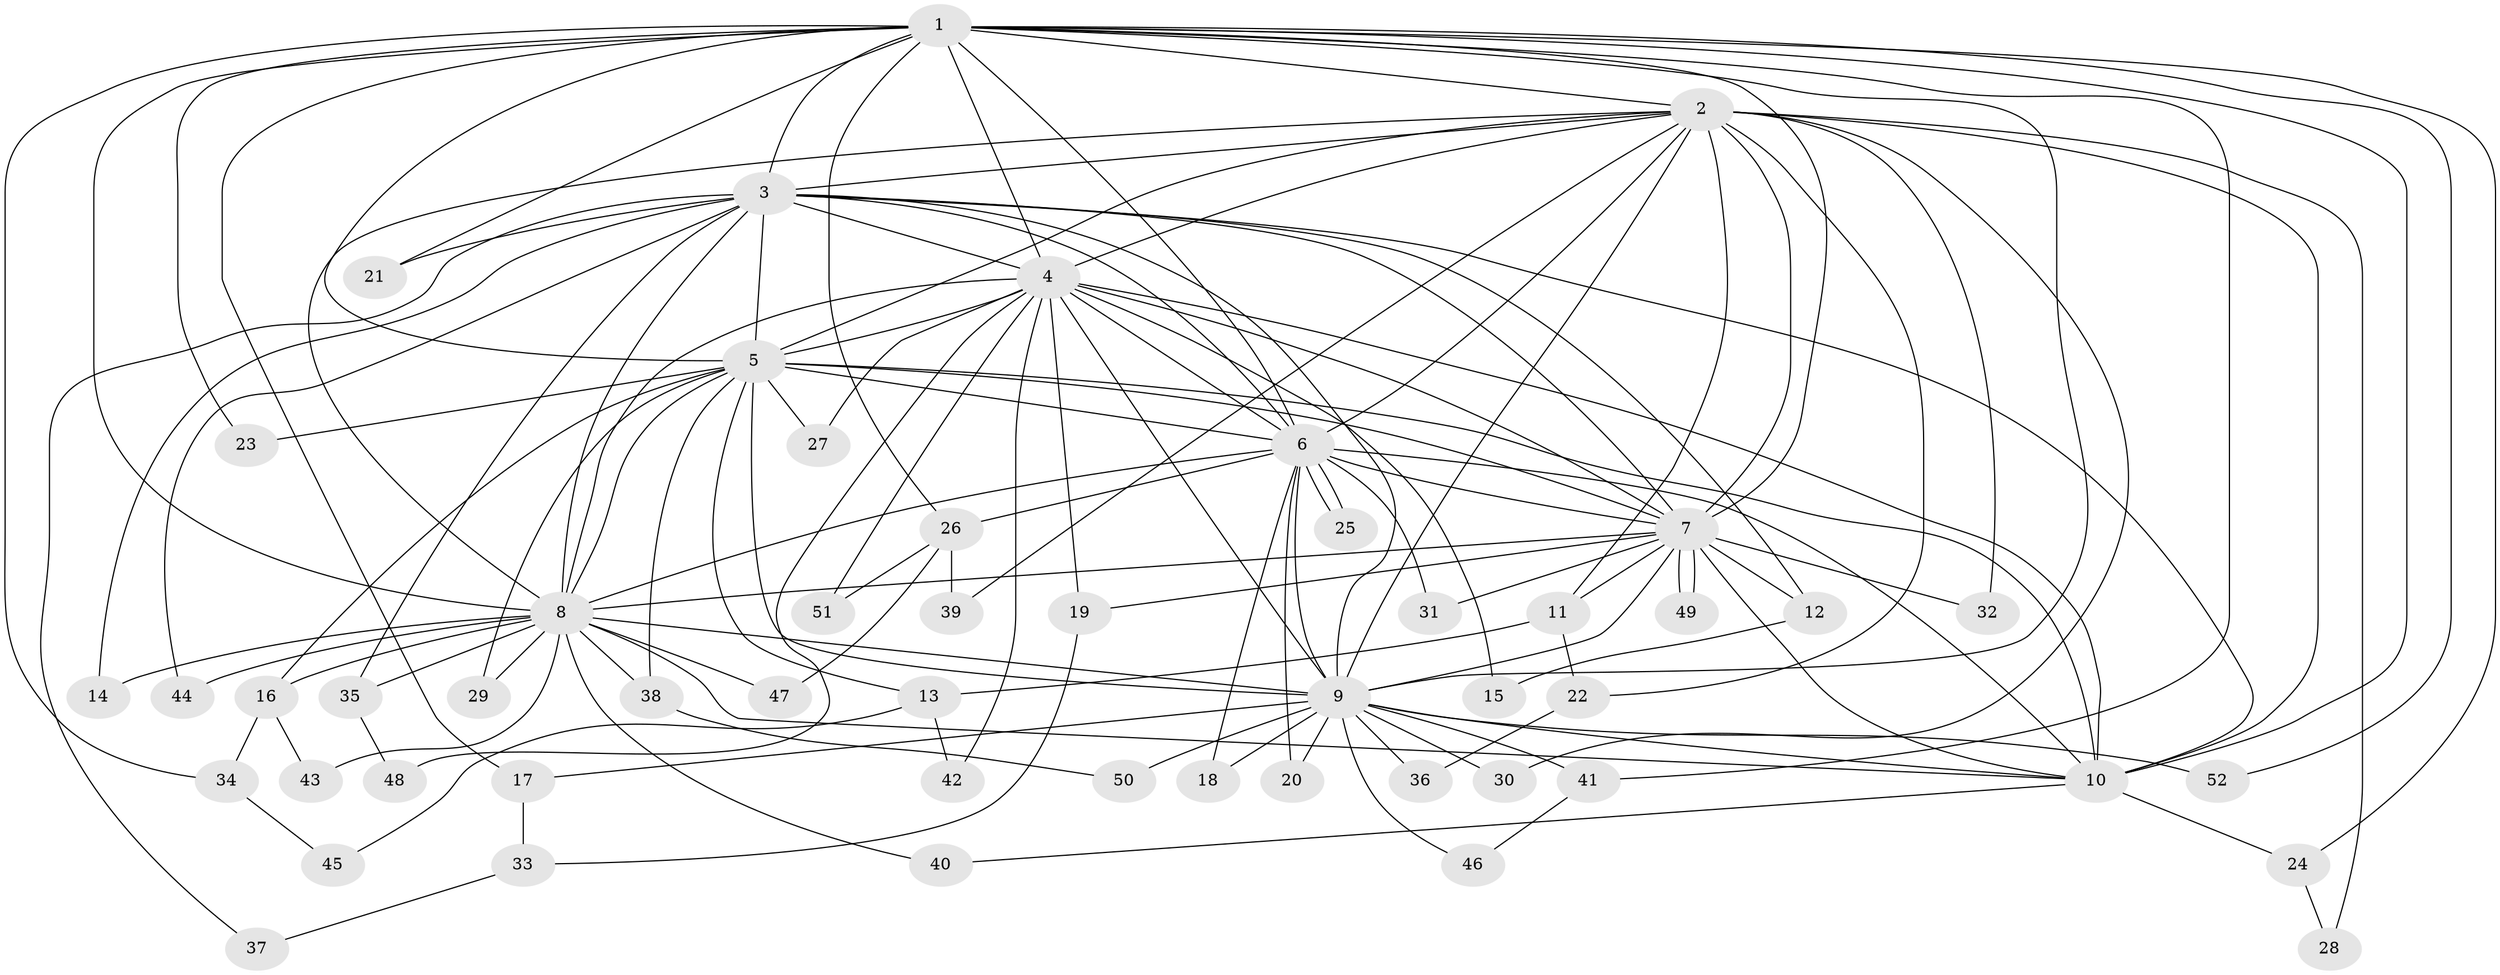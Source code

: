 // coarse degree distribution, {11: 0.027777777777777776, 16: 0.05555555555555555, 13: 0.05555555555555555, 19: 0.027777777777777776, 4: 0.1388888888888889, 3: 0.1388888888888889, 2: 0.5277777777777778, 1: 0.027777777777777776}
// Generated by graph-tools (version 1.1) at 2025/41/03/06/25 10:41:37]
// undirected, 52 vertices, 129 edges
graph export_dot {
graph [start="1"]
  node [color=gray90,style=filled];
  1;
  2;
  3;
  4;
  5;
  6;
  7;
  8;
  9;
  10;
  11;
  12;
  13;
  14;
  15;
  16;
  17;
  18;
  19;
  20;
  21;
  22;
  23;
  24;
  25;
  26;
  27;
  28;
  29;
  30;
  31;
  32;
  33;
  34;
  35;
  36;
  37;
  38;
  39;
  40;
  41;
  42;
  43;
  44;
  45;
  46;
  47;
  48;
  49;
  50;
  51;
  52;
  1 -- 2;
  1 -- 3;
  1 -- 4;
  1 -- 5;
  1 -- 6;
  1 -- 7;
  1 -- 8;
  1 -- 9;
  1 -- 10;
  1 -- 17;
  1 -- 21;
  1 -- 23;
  1 -- 24;
  1 -- 26;
  1 -- 34;
  1 -- 41;
  1 -- 52;
  2 -- 3;
  2 -- 4;
  2 -- 5;
  2 -- 6;
  2 -- 7;
  2 -- 8;
  2 -- 9;
  2 -- 10;
  2 -- 11;
  2 -- 22;
  2 -- 28;
  2 -- 30;
  2 -- 32;
  2 -- 39;
  3 -- 4;
  3 -- 5;
  3 -- 6;
  3 -- 7;
  3 -- 8;
  3 -- 9;
  3 -- 10;
  3 -- 12;
  3 -- 14;
  3 -- 21;
  3 -- 35;
  3 -- 37;
  3 -- 44;
  4 -- 5;
  4 -- 6;
  4 -- 7;
  4 -- 8;
  4 -- 9;
  4 -- 10;
  4 -- 15;
  4 -- 19;
  4 -- 27;
  4 -- 42;
  4 -- 48;
  4 -- 51;
  5 -- 6;
  5 -- 7;
  5 -- 8;
  5 -- 9;
  5 -- 10;
  5 -- 13;
  5 -- 16;
  5 -- 23;
  5 -- 27;
  5 -- 29;
  5 -- 38;
  6 -- 7;
  6 -- 8;
  6 -- 9;
  6 -- 10;
  6 -- 18;
  6 -- 20;
  6 -- 25;
  6 -- 25;
  6 -- 26;
  6 -- 31;
  7 -- 8;
  7 -- 9;
  7 -- 10;
  7 -- 11;
  7 -- 12;
  7 -- 19;
  7 -- 31;
  7 -- 32;
  7 -- 49;
  7 -- 49;
  8 -- 9;
  8 -- 10;
  8 -- 14;
  8 -- 16;
  8 -- 29;
  8 -- 35;
  8 -- 38;
  8 -- 40;
  8 -- 43;
  8 -- 44;
  8 -- 47;
  9 -- 10;
  9 -- 17;
  9 -- 18;
  9 -- 20;
  9 -- 30;
  9 -- 36;
  9 -- 41;
  9 -- 46;
  9 -- 50;
  9 -- 52;
  10 -- 24;
  10 -- 40;
  11 -- 13;
  11 -- 22;
  12 -- 15;
  13 -- 42;
  13 -- 45;
  16 -- 34;
  16 -- 43;
  17 -- 33;
  19 -- 33;
  22 -- 36;
  24 -- 28;
  26 -- 39;
  26 -- 47;
  26 -- 51;
  33 -- 37;
  34 -- 45;
  35 -- 48;
  38 -- 50;
  41 -- 46;
}
